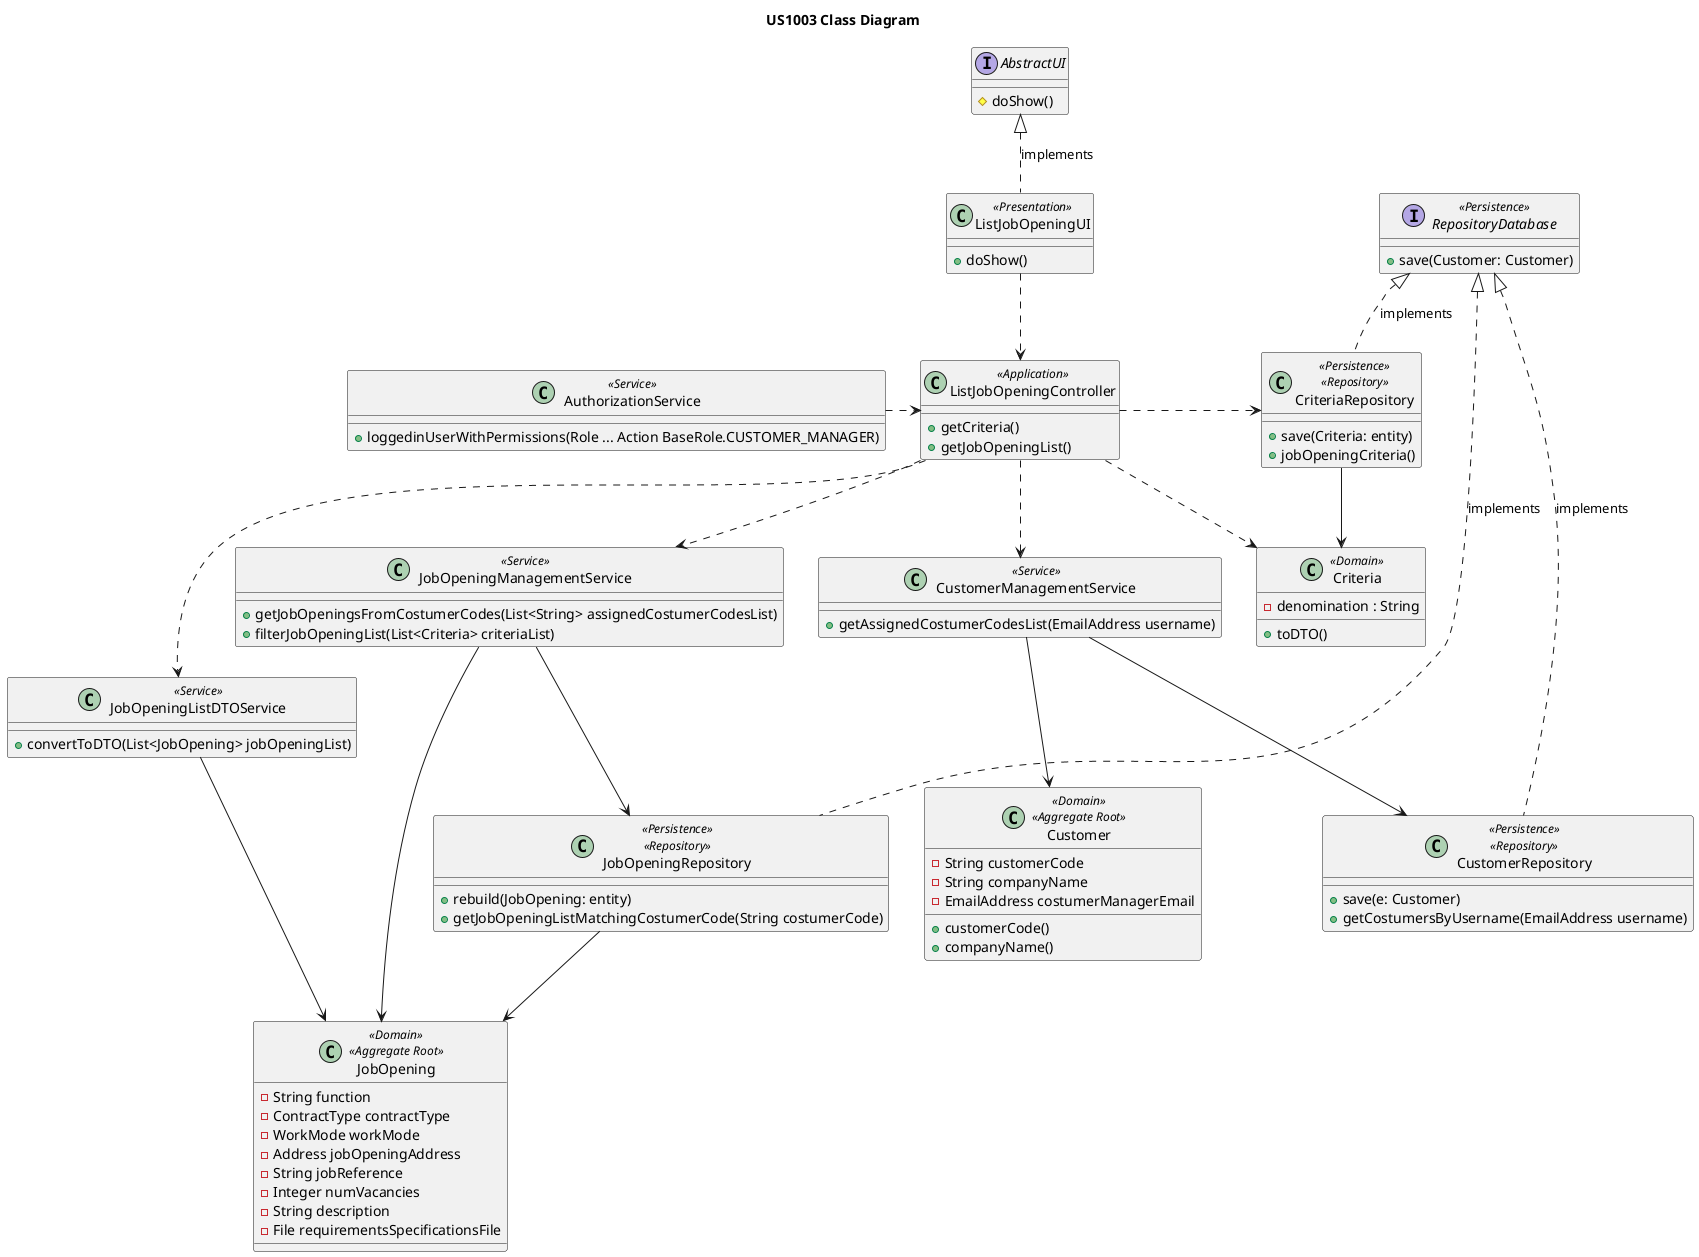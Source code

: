 @startuml US1003_class_diagram
'https://plantuml.com/class-diagram

title US1003 Class Diagram

interface AbstractUI{
# doShow()
}

class CustomerManagementService <<Service>> {
+ getAssignedCostumerCodesList(EmailAddress username)
}

class Customer <<Domain>> <<Aggregate Root>> {
- String customerCode
- String companyName
- EmailAddress costumerManagerEmail
+ customerCode()
+ companyName()
}

class JobOpeningManagementService <<Service>> {
+ getJobOpeningsFromCostumerCodes(List<String> assignedCostumerCodesList)
+ filterJobOpeningList(List<Criteria> criteriaList)
}

class JobOpeningListDTOService <<Service>> {
+ convertToDTO(List<JobOpening> jobOpeningList)
}

class ListJobOpeningUI <<Presentation>> {
+ doShow()
}

class ListJobOpeningController <<Application>> {
+ getCriteria()
+ getJobOpeningList()
}

class Criteria <<Domain>> {
- denomination : String
+ toDTO()
}

class AuthorizationService <<Service>> {
+ loggedinUserWithPermissions(Role ... Action BaseRole.CUSTOMER_MANAGER)
}

class JobOpening <<Domain>> <<Aggregate Root>> {
- String function
- ContractType contractType
- WorkMode workMode
- Address jobOpeningAddress
- String jobReference
- Integer numVacancies
- String description
- File requirementsSpecificationsFile
}

class JobOpeningRepository <<Persistence>> <<Repository>> {
+ rebuild(JobOpening: entity)
+ getJobOpeningListMatchingCostumerCode(String costumerCode)
}

class CriteriaRepository <<Persistence>> <<Repository>> {
+ save(Criteria: entity)
+ jobOpeningCriteria()
}

class CustomerRepository  <<Persistence>> <<Repository>>  {
+ save(e: Customer)
+ getCostumersByUsername(EmailAddress username)
}

interface RepositoryDatabase <<Persistence>> {
+ save(Customer: Customer)
}


'Associations
'Basic Flow
ListJobOpeningUI ..> ListJobOpeningController
ListJobOpeningController .> CriteriaRepository
ListJobOpeningController .> Criteria
ListJobOpeningController ..> CustomerManagementService
ListJobOpeningController ..> JobOpeningManagementService
ListJobOpeningController ..> JobOpeningListDTOService

'Domain Layer
CustomerManagementService -down-> CustomerRepository
CustomerManagementService --> Customer
JobOpeningManagementService --> JobOpeningRepository
JobOpeningManagementService --> JobOpening
JobOpeningListDTOService --> JobOpening


'Persistence Layer
CriteriaRepository --> Criteria
JobOpeningRepository --> JobOpening

'Interface implementation
RepositoryDatabase <|.. JobOpeningRepository : implements
RepositoryDatabase <|.. CriteriaRepository : implements
RepositoryDatabase <|.. CustomerRepository : implements

AbstractUI <|.. ListJobOpeningUI : implements

'Authentication
AuthorizationService .right.> ListJobOpeningController

@enduml